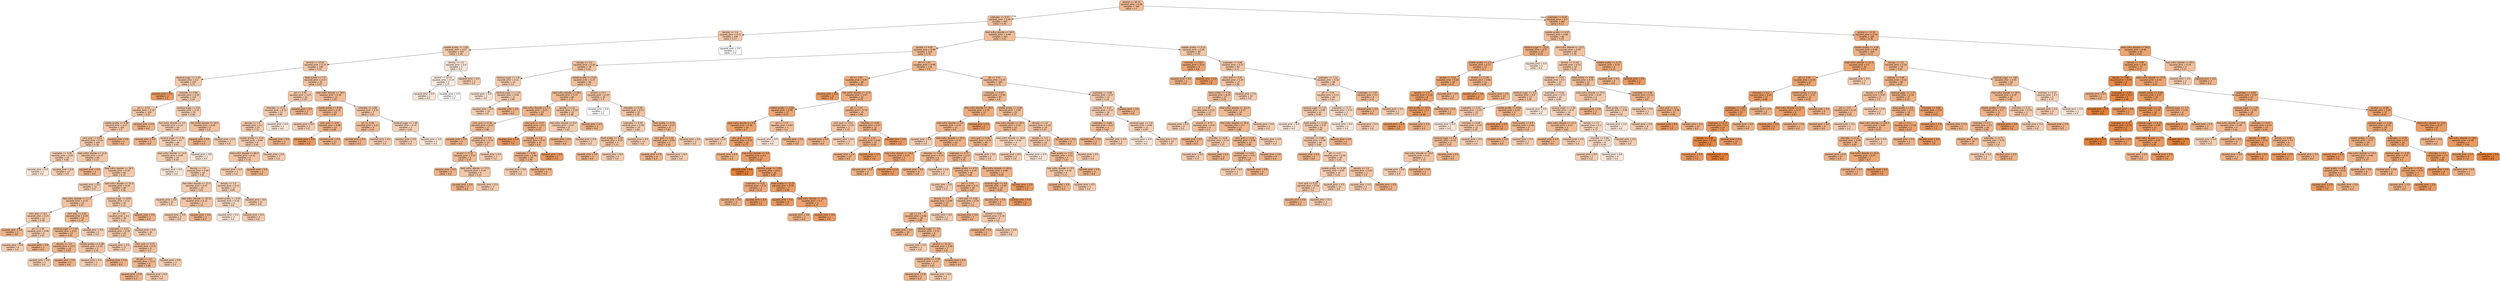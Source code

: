 digraph Tree {
node [shape=box, style="filled, rounded", color="black", fontname="helvetica"] ;
edge [fontname="helvetica"] ;
0 [label="alcohol <= 10.75\nsquared_error = 0.66\nsamples = 764\nvalue = 5.7", fillcolor="#f1bb94"] ;
1 [label="sulphates <= 0.57\nsquared_error = 0.46\nsamples = 497\nvalue = 5.45", fillcolor="#f2c19e"] ;
0 -> 1 [labeldistance=2.5, labelangle=45, headlabel="True"] ;
2 [label="density <= 1.0\nsquared_error = 0.31\nsamples = 194\nvalue = 5.17", fillcolor="#f4c8a9"] ;
1 -> 2 ;
3 [label="volatile acidity <= 1.06\nsquared_error = 0.27\nsamples = 193\nvalue = 5.19", fillcolor="#f4c8a8"] ;
2 -> 3 ;
4 [label="alcohol <= 10.05\nsquared_error = 0.25\nsamples = 190\nvalue = 5.21", fillcolor="#f4c7a8"] ;
3 -> 4 ;
5 [label="residual sugar <= 1.25\nsquared_error = 0.2\nsamples = 155\nvalue = 5.15", fillcolor="#f4c9aa"] ;
4 -> 5 ;
6 [label="squared_error = 0.0\nsamples = 1\nvalue = 7.0", fillcolor="#ea9a61"] ;
5 -> 6 ;
7 [label="chlorides <= 0.08\nsquared_error = 0.18\nsamples = 154\nvalue = 5.14", fillcolor="#f4c9aa"] ;
5 -> 7 ;
8 [label="pH <= 3.54\nsquared_error = 0.18\nsamples = 104\nvalue = 5.21", fillcolor="#f3c7a7"] ;
7 -> 8 ;
9 [label="volatile acidity <= 0.99\nsquared_error = 0.17\nsamples = 103\nvalue = 5.2", fillcolor="#f4c8a8"] ;
8 -> 9 ;
10 [label="citric acid <= 0.03\nsquared_error = 0.16\nsamples = 101\nvalue = 5.18", fillcolor="#f4c8a9"] ;
9 -> 10 ;
11 [label="sulphates <= 0.36\nsquared_error = 0.04\nsamples = 18\nvalue = 4.96", fillcolor="#f5ceb1"] ;
10 -> 11 ;
12 [label="squared_error = 0.0\nsamples = 1\nvalue = 4.0", fillcolor="#fae6d7"] ;
11 -> 12 ;
13 [label="squared_error = 0.0\nsamples = 17\nvalue = 5.0", fillcolor="#f5cdb0"] ;
11 -> 13 ;
14 [label="total sulfur dioxide <= 11.0\nsquared_error = 0.17\nsamples = 83\nvalue = 5.22", fillcolor="#f3c7a7"] ;
10 -> 14 ;
15 [label="squared_error = 0.0\nsamples = 2\nvalue = 6.0", fillcolor="#efb388"] ;
14 -> 15 ;
16 [label="total sulfur dioxide <= 26.5\nsquared_error = 0.16\nsamples = 81\nvalue = 5.21", fillcolor="#f4c7a8"] ;
14 -> 16 ;
17 [label="squared_error = 0.0\nsamples = 15\nvalue = 5.0", fillcolor="#f5cdb0"] ;
16 -> 17 ;
18 [label="total sulfur dioxide <= 52.0\nsquared_error = 0.19\nsamples = 66\nvalue = 5.26", fillcolor="#f3c6a6"] ;
16 -> 18 ;
19 [label="free sulfur dioxide <= 11.5\nsquared_error = 0.25\nsamples = 25\nvalue = 5.47", fillcolor="#f2c19d"] ;
18 -> 19 ;
20 [label="citric acid <= 0.2\nsquared_error = 0.15\nsamples = 11\nvalue = 5.18", fillcolor="#f4c8a9"] ;
19 -> 20 ;
21 [label="squared_error = 0.0\nsamples = 2\nvalue = 6.0", fillcolor="#efb388"] ;
20 -> 21 ;
22 [label="pH <= 3.38\nsquared_error = 0.06\nsamples = 9\nvalue = 5.07", fillcolor="#f4cbad"] ;
20 -> 22 ;
23 [label="squared_error = 0.0\nsamples = 8\nvalue = 5.0", fillcolor="#f5cdb0"] ;
22 -> 23 ;
24 [label="squared_error = 0.0\nsamples = 1\nvalue = 6.0", fillcolor="#efb388"] ;
22 -> 24 ;
25 [label="citric acid <= 0.55\nsquared_error = 0.19\nsamples = 14\nvalue = 5.74", fillcolor="#f1ba93"] ;
19 -> 25 ;
26 [label="residual sugar <= 2.55\nsquared_error = 0.15\nsamples = 13\nvalue = 5.82", fillcolor="#f0b88f"] ;
25 -> 26 ;
27 [label="density <= 1.0\nsquared_error = 0.07\nsamples = 10\nvalue = 5.93", fillcolor="#f0b58b"] ;
26 -> 27 ;
28 [label="squared_error = 0.0\nsamples = 1\nvalue = 5.0", fillcolor="#f5cdb0"] ;
27 -> 28 ;
29 [label="squared_error = 0.0\nsamples = 9\nvalue = 6.0", fillcolor="#efb388"] ;
27 -> 29 ;
30 [label="volatile acidity <= 0.48\nsquared_error = 0.22\nsamples = 3\nvalue = 5.33", fillcolor="#f3c4a3"] ;
26 -> 30 ;
31 [label="squared_error = 0.0\nsamples = 2\nvalue = 5.0", fillcolor="#f5cdb0"] ;
30 -> 31 ;
32 [label="squared_error = 0.0\nsamples = 1\nvalue = 6.0", fillcolor="#efb388"] ;
30 -> 32 ;
33 [label="squared_error = 0.0\nsamples = 1\nvalue = 5.0", fillcolor="#f5cdb0"] ;
25 -> 33 ;
34 [label="residual sugar <= 8.95\nsquared_error = 0.11\nsamples = 41\nvalue = 5.12", fillcolor="#f4caab"] ;
18 -> 34 ;
35 [label="pH <= 3.29\nsquared_error = 0.1\nsamples = 40\nvalue = 5.11", fillcolor="#f4caac"] ;
34 -> 35 ;
36 [label="sulphates <= 0.53\nsquared_error = 0.18\nsamples = 20\nvalue = 5.23", fillcolor="#f3c7a7"] ;
35 -> 36 ;
37 [label="squared_error = 0.0\nsamples = 11\nvalue = 5.0", fillcolor="#f5cdb0"] ;
36 -> 37 ;
38 [label="citric acid <= 0.31\nsquared_error = 0.25\nsamples = 9\nvalue = 5.5", fillcolor="#f2c09c"] ;
36 -> 38 ;
39 [label="density <= 1.0\nsquared_error = 0.12\nsamples = 6\nvalue = 5.86", fillcolor="#f0b78e"] ;
38 -> 39 ;
40 [label="squared_error = 0.0\nsamples = 5\nvalue = 6.0", fillcolor="#efb388"] ;
39 -> 40 ;
41 [label="squared_error = 0.0\nsamples = 1\nvalue = 5.0", fillcolor="#f5cdb0"] ;
39 -> 41 ;
42 [label="squared_error = 0.0\nsamples = 3\nvalue = 5.0", fillcolor="#f5cdb0"] ;
38 -> 42 ;
43 [label="squared_error = 0.0\nsamples = 20\nvalue = 5.0", fillcolor="#f5cdb0"] ;
35 -> 43 ;
44 [label="squared_error = 0.0\nsamples = 1\nvalue = 6.0", fillcolor="#efb388"] ;
34 -> 44 ;
45 [label="squared_error = 0.0\nsamples = 2\nvalue = 6.0", fillcolor="#efb388"] ;
9 -> 45 ;
46 [label="squared_error = 0.0\nsamples = 1\nvalue = 6.0", fillcolor="#efb388"] ;
8 -> 46 ;
47 [label="residual sugar <= 4.8\nsquared_error = 0.15\nsamples = 50\nvalue = 4.99", fillcolor="#f5cdb0"] ;
7 -> 47 ;
48 [label="free sulfur dioxide <= 4.5\nsquared_error = 0.12\nsamples = 45\nvalue = 4.94", fillcolor="#f5ceb2"] ;
47 -> 48 ;
49 [label="squared_error = 0.0\nsamples = 1\nvalue = 6.0", fillcolor="#efb388"] ;
48 -> 49 ;
50 [label="residual sugar <= 4.35\nsquared_error = 0.1\nsamples = 44\nvalue = 4.92", fillcolor="#f5cfb3"] ;
48 -> 50 ;
51 [label="total sulfur dioxide <= 13.0\nsquared_error = 0.09\nsamples = 43\nvalue = 4.94", fillcolor="#f5ceb2"] ;
50 -> 51 ;
52 [label="squared_error = 0.0\nsamples = 1\nvalue = 4.0", fillcolor="#fae6d7"] ;
51 -> 52 ;
53 [label="density <= 1.0\nsquared_error = 0.08\nsamples = 42\nvalue = 4.95", fillcolor="#f5ceb2"] ;
51 -> 53 ;
54 [label="free sulfur dioxide <= 27.0\nsquared_error = 0.03\nsamples = 25\nvalue = 5.03", fillcolor="#f4ccaf"] ;
53 -> 54 ;
55 [label="squared_error = 0.0\nsamples = 22\nvalue = 5.0", fillcolor="#f5cdb0"] ;
54 -> 55 ;
56 [label="total sulfur dioxide <= 93.25\nsquared_error = 0.22\nsamples = 3\nvalue = 5.33", fillcolor="#f3c4a3"] ;
54 -> 56 ;
57 [label="squared_error = 0.0\nsamples = 2\nvalue = 5.0", fillcolor="#f5cdb0"] ;
56 -> 57 ;
58 [label="squared_error = 0.0\nsamples = 1\nvalue = 6.0", fillcolor="#efb388"] ;
56 -> 58 ;
59 [label="density <= 1.0\nsquared_error = 0.13\nsamples = 17\nvalue = 4.84", fillcolor="#f5d1b6"] ;
53 -> 59 ;
60 [label="volatile acidity <= 0.69\nsquared_error = 0.24\nsamples = 6\nvalue = 4.6", fillcolor="#f7d7c0"] ;
59 -> 60 ;
61 [label="squared_error = 0.0\nsamples = 3\nvalue = 4.0", fillcolor="#fae6d7"] ;
60 -> 61 ;
62 [label="squared_error = 0.0\nsamples = 3\nvalue = 5.0", fillcolor="#f5cdb0"] ;
60 -> 62 ;
63 [label="squared_error = 0.0\nsamples = 11\nvalue = 5.0", fillcolor="#f5cdb0"] ;
59 -> 63 ;
64 [label="squared_error = 0.0\nsamples = 1\nvalue = 4.0", fillcolor="#fae6d7"] ;
50 -> 64 ;
65 [label="free sulfur dioxide <= 24.5\nsquared_error = 0.25\nsamples = 5\nvalue = 5.5", fillcolor="#f2c09c"] ;
47 -> 65 ;
66 [label="squared_error = 0.0\nsamples = 2\nvalue = 6.0", fillcolor="#efb388"] ;
65 -> 66 ;
67 [label="squared_error = 0.0\nsamples = 3\nvalue = 5.0", fillcolor="#f5cdb0"] ;
65 -> 67 ;
68 [label="fixed acidity <= 7.4\nsquared_error = 0.37\nsamples = 35\nvalue = 5.47", fillcolor="#f2c19d"] ;
4 -> 68 ;
69 [label="pH <= 3.46\nsquared_error = 0.25\nsamples = 14\nvalue = 5.19", fillcolor="#f4c8a8"] ;
68 -> 69 ;
70 [label="chlorides <= 0.11\nsquared_error = 0.16\nsamples = 11\nvalue = 5.06", fillcolor="#f4cbae"] ;
69 -> 70 ;
71 [label="density <= 1.0\nsquared_error = 0.1\nsamples = 10\nvalue = 5.12", fillcolor="#f4caab"] ;
70 -> 71 ;
72 [label="volatile acidity <= 0.41\nsquared_error = 0.06\nsamples = 9\nvalue = 5.06", fillcolor="#f4cbad"] ;
71 -> 72 ;
73 [label="total sulfur dioxide <= 46.5\nsquared_error = 0.22\nsamples = 2\nvalue = 5.33", fillcolor="#f3c4a3"] ;
72 -> 73 ;
74 [label="squared_error = 0.0\nsamples = 1\nvalue = 5.0", fillcolor="#f5cdb0"] ;
73 -> 74 ;
75 [label="squared_error = 0.0\nsamples = 1\nvalue = 6.0", fillcolor="#efb388"] ;
73 -> 75 ;
76 [label="squared_error = 0.0\nsamples = 7\nvalue = 5.0", fillcolor="#f5cdb0"] ;
72 -> 76 ;
77 [label="squared_error = 0.0\nsamples = 1\nvalue = 6.0", fillcolor="#efb388"] ;
71 -> 77 ;
78 [label="squared_error = 0.0\nsamples = 1\nvalue = 4.0", fillcolor="#fae6d7"] ;
70 -> 78 ;
79 [label="squared_error = 0.0\nsamples = 3\nvalue = 6.0", fillcolor="#efb388"] ;
69 -> 79 ;
80 [label="total sulfur dioxide <= 39.5\nsquared_error = 0.36\nsamples = 21\nvalue = 5.67", fillcolor="#f1bc95"] ;
68 -> 80 ;
81 [label="volatile acidity <= 0.43\nsquared_error = 0.16\nsamples = 14\nvalue = 5.94", fillcolor="#f0b58a"] ;
80 -> 81 ;
82 [label="squared_error = 0.0\nsamples = 2\nvalue = 5.0", fillcolor="#f5cdb0"] ;
81 -> 82 ;
83 [label="citric acid <= 0.01\nsquared_error = 0.06\nsamples = 12\nvalue = 6.06", fillcolor="#efb286"] ;
81 -> 83 ;
84 [label="squared_error = 0.0\nsamples = 1\nvalue = 7.0", fillcolor="#ea9a61"] ;
83 -> 84 ;
85 [label="squared_error = 0.0\nsamples = 11\nvalue = 6.0", fillcolor="#efb388"] ;
83 -> 85 ;
86 [label="chlorides <= 0.08\nsquared_error = 0.35\nsamples = 7\nvalue = 5.25", fillcolor="#f3c6a6"] ;
80 -> 86 ;
87 [label="pH <= 3.28\nsquared_error = 0.22\nsamples = 4\nvalue = 5.67", fillcolor="#f1bc95"] ;
86 -> 87 ;
88 [label="squared_error = 0.0\nsamples = 2\nvalue = 6.0", fillcolor="#efb388"] ;
87 -> 88 ;
89 [label="squared_error = 0.0\nsamples = 2\nvalue = 5.0", fillcolor="#f5cdb0"] ;
87 -> 89 ;
90 [label="residual sugar <= 1.95\nsquared_error = 0.14\nsamples = 3\nvalue = 4.83", fillcolor="#f5d1b6"] ;
86 -> 90 ;
91 [label="squared_error = 0.0\nsamples = 2\nvalue = 5.0", fillcolor="#f5cdb0"] ;
90 -> 91 ;
92 [label="squared_error = 0.0\nsamples = 1\nvalue = 4.0", fillcolor="#fae6d7"] ;
90 -> 92 ;
93 [label="density <= 1.0\nsquared_error = 0.4\nsamples = 3\nvalue = 4.0", fillcolor="#fae6d7"] ;
3 -> 93 ;
94 [label="alcohol <= 10.25\nsquared_error = 0.19\nsamples = 2\nvalue = 3.75", fillcolor="#fbece1"] ;
93 -> 94 ;
95 [label="squared_error = 0.0\nsamples = 1\nvalue = 4.0", fillcolor="#fae6d7"] ;
94 -> 95 ;
96 [label="squared_error = 0.0\nsamples = 1\nvalue = 3.0", fillcolor="#ffffff"] ;
94 -> 96 ;
97 [label="squared_error = 0.0\nsamples = 1\nvalue = 5.0", fillcolor="#f5cdb0"] ;
93 -> 97 ;
98 [label="squared_error = 0.0\nsamples = 1\nvalue = 3.0", fillcolor="#ffffff"] ;
2 -> 98 ;
99 [label="total sulfur dioxide <= 54.5\nsquared_error = 0.48\nsamples = 303\nvalue = 5.61", fillcolor="#f1bd98"] ;
1 -> 99 ;
100 [label="alcohol <= 9.65\nsquared_error = 0.49\nsamples = 214\nvalue = 5.75", fillcolor="#f1ba92"] ;
99 -> 100 ;
101 [label="density <= 1.0\nsquared_error = 0.36\nsamples = 78\nvalue = 5.45", fillcolor="#f2c19e"] ;
100 -> 101 ;
102 [label="residual sugar <= 1.4\nsquared_error = 0.11\nsamples = 12\nvalue = 5.0", fillcolor="#f5cdb0"] ;
101 -> 102 ;
103 [label="squared_error = 0.0\nsamples = 1\nvalue = 4.0", fillcolor="#fae6d7"] ;
102 -> 103 ;
104 [label="residual sugar <= 2.15\nsquared_error = 0.06\nsamples = 11\nvalue = 5.06", fillcolor="#f4cbad"] ;
102 -> 104 ;
105 [label="squared_error = 0.0\nsamples = 10\nvalue = 5.0", fillcolor="#f5cdb0"] ;
104 -> 105 ;
106 [label="squared_error = 0.0\nsamples = 1\nvalue = 6.0", fillcolor="#efb388"] ;
104 -> 106 ;
107 [label="volatile acidity <= 0.55\nsquared_error = 0.37\nsamples = 66\nvalue = 5.53", fillcolor="#f2bf9b"] ;
101 -> 107 ;
108 [label="total sulfur dioxide <= 38.5\nsquared_error = 0.31\nsamples = 40\nvalue = 5.71", fillcolor="#f1bb94"] ;
107 -> 108 ;
109 [label="free sulfur dioxide <= 7.5\nsquared_error = 0.25\nsamples = 29\nvalue = 5.89", fillcolor="#f0b68c"] ;
108 -> 109 ;
110 [label="citric acid <= 0.38\nsquared_error = 0.22\nsamples = 17\nvalue = 5.68", fillcolor="#f1bb95"] ;
109 -> 110 ;
111 [label="squared_error = 0.0\nsamples = 5\nvalue = 6.0", fillcolor="#efb388"] ;
110 -> 111 ;
112 [label="sulphates <= 0.8\nsquared_error = 0.25\nsamples = 12\nvalue = 5.5", fillcolor="#f2c09c"] ;
110 -> 112 ;
113 [label="alcohol <= 9.45\nsquared_error = 0.22\nsamples = 9\nvalue = 5.67", fillcolor="#f1bc95"] ;
112 -> 113 ;
114 [label="squared_error = 0.0\nsamples = 5\nvalue = 6.0", fillcolor="#efb388"] ;
113 -> 114 ;
115 [label="total sulfur dioxide <= 13.5\nsquared_error = 0.19\nsamples = 4\nvalue = 5.25", fillcolor="#f3c6a6"] ;
113 -> 115 ;
116 [label="squared_error = 0.0\nsamples = 1\nvalue = 6.0", fillcolor="#efb388"] ;
115 -> 116 ;
117 [label="squared_error = 0.0\nsamples = 3\nvalue = 5.0", fillcolor="#f5cdb0"] ;
115 -> 117 ;
118 [label="squared_error = 0.0\nsamples = 3\nvalue = 5.0", fillcolor="#f5cdb0"] ;
112 -> 118 ;
119 [label="citric acid <= 0.17\nsquared_error = 0.2\nsamples = 12\nvalue = 6.11", fillcolor="#efb184"] ;
109 -> 119 ;
120 [label="squared_error = 0.0\nsamples = 1\nvalue = 7.0", fillcolor="#ea9a61"] ;
119 -> 120 ;
121 [label="density <= 1.0\nsquared_error = 0.12\nsamples = 11\nvalue = 6.0", fillcolor="#efb388"] ;
119 -> 121 ;
122 [label="sulphates <= 0.58\nsquared_error = 0.06\nsamples = 10\nvalue = 5.94", fillcolor="#f0b58b"] ;
121 -> 122 ;
123 [label="squared_error = 0.0\nsamples = 1\nvalue = 5.0", fillcolor="#f5cdb0"] ;
122 -> 123 ;
124 [label="squared_error = 0.0\nsamples = 9\nvalue = 6.0", fillcolor="#efb388"] ;
122 -> 124 ;
125 [label="squared_error = 0.0\nsamples = 1\nvalue = 7.0", fillcolor="#ea9a61"] ;
121 -> 125 ;
126 [label="density <= 1.0\nsquared_error = 0.24\nsamples = 11\nvalue = 5.38", fillcolor="#f3c3a1"] ;
108 -> 126 ;
127 [label="free sulfur dioxide <= 6.0\nsquared_error = 0.07\nsamples = 8\nvalue = 5.07", fillcolor="#f4cbad"] ;
126 -> 127 ;
128 [label="squared_error = 0.0\nsamples = 1\nvalue = 6.0", fillcolor="#efb388"] ;
127 -> 128 ;
129 [label="squared_error = 0.0\nsamples = 7\nvalue = 5.0", fillcolor="#f5cdb0"] ;
127 -> 129 ;
130 [label="squared_error = 0.0\nsamples = 3\nvalue = 6.0", fillcolor="#efb388"] ;
126 -> 130 ;
131 [label="alcohol <= 8.7\nsquared_error = 0.34\nsamples = 26\nvalue = 5.3", fillcolor="#f3c5a4"] ;
107 -> 131 ;
132 [label="squared_error = 0.0\nsamples = 1\nvalue = 3.0", fillcolor="#ffffff"] ;
131 -> 132 ;
133 [label="chlorides <= 0.09\nsquared_error = 0.23\nsamples = 25\nvalue = 5.35", fillcolor="#f3c4a2"] ;
131 -> 133 ;
134 [label="sulphates <= 0.59\nsquared_error = 0.04\nsamples = 16\nvalue = 5.04", fillcolor="#f4ccae"] ;
133 -> 134 ;
135 [label="fixed acidity <= 8.55\nsquared_error = 0.22\nsamples = 3\nvalue = 5.33", fillcolor="#f3c4a3"] ;
134 -> 135 ;
136 [label="squared_error = 0.0\nsamples = 1\nvalue = 6.0", fillcolor="#efb388"] ;
135 -> 136 ;
137 [label="squared_error = 0.0\nsamples = 2\nvalue = 5.0", fillcolor="#f5cdb0"] ;
135 -> 137 ;
138 [label="squared_error = 0.0\nsamples = 13\nvalue = 5.0", fillcolor="#f5cdb0"] ;
134 -> 138 ;
139 [label="fixed acidity <= 9.15\nsquared_error = 0.15\nsamples = 9\nvalue = 5.82", fillcolor="#f0b88f"] ;
133 -> 139 ;
140 [label="citric acid <= 0.26\nsquared_error = 0.06\nsamples = 7\nvalue = 5.93", fillcolor="#f0b58b"] ;
139 -> 140 ;
141 [label="squared_error = 0.0\nsamples = 6\nvalue = 6.0", fillcolor="#efb388"] ;
140 -> 141 ;
142 [label="squared_error = 0.0\nsamples = 1\nvalue = 5.0", fillcolor="#f5cdb0"] ;
140 -> 142 ;
143 [label="squared_error = 0.0\nsamples = 2\nvalue = 5.0", fillcolor="#f5cdb0"] ;
139 -> 143 ;
144 [label="pH <= 3.25\nsquared_error = 0.49\nsamples = 136\nvalue = 5.9", fillcolor="#f0b68c"] ;
100 -> 144 ;
145 [label="pH <= 3.02\nsquared_error = 0.47\nsamples = 36\nvalue = 6.32", fillcolor="#eeab7b"] ;
144 -> 145 ;
146 [label="squared_error = 0.0\nsamples = 4\nvalue = 7.0", fillcolor="#ea9a61"] ;
145 -> 146 ;
147 [label="free sulfur dioxide <= 11.0\nsquared_error = 0.47\nsamples = 32\nvalue = 6.24", fillcolor="#eead7f"] ;
145 -> 147 ;
148 [label="volatile acidity <= 0.62\nsquared_error = 0.56\nsamples = 17\nvalue = 6.53", fillcolor="#eda673"] ;
147 -> 148 ;
149 [label="total sulfur dioxide <= 9.5\nsquared_error = 0.36\nsamples = 14\nvalue = 6.7", fillcolor="#eca26c"] ;
148 -> 149 ;
150 [label="squared_error = 0.0\nsamples = 1\nvalue = 5.0", fillcolor="#f5cdb0"] ;
149 -> 150 ;
151 [label="citric acid <= 0.27\nsquared_error = 0.25\nsamples = 13\nvalue = 6.77", fillcolor="#eba06a"] ;
149 -> 151 ;
152 [label="squared_error = 0.0\nsamples = 2\nvalue = 6.0", fillcolor="#efb388"] ;
151 -> 152 ;
153 [label="free sulfur dioxide <= 4.0\nsquared_error = 0.2\nsamples = 11\nvalue = 6.87", fillcolor="#eb9d66"] ;
151 -> 153 ;
154 [label="squared_error = 0.0\nsamples = 1\nvalue = 8.0", fillcolor="#e58139"] ;
153 -> 154 ;
155 [label="residual sugar <= 2.05\nsquared_error = 0.15\nsamples = 10\nvalue = 6.82", fillcolor="#eb9f68"] ;
153 -> 155 ;
156 [label="sulphates <= 0.81\nsquared_error = 0.22\nsamples = 3\nvalue = 6.33", fillcolor="#eeab7b"] ;
155 -> 156 ;
157 [label="squared_error = 0.0\nsamples = 2\nvalue = 6.0", fillcolor="#efb388"] ;
156 -> 157 ;
158 [label="squared_error = 0.0\nsamples = 1\nvalue = 7.0", fillcolor="#ea9a61"] ;
156 -> 158 ;
159 [label="fixed acidity <= 12.25\nsquared_error = 0.09\nsamples = 7\nvalue = 6.89", fillcolor="#eb9d65"] ;
155 -> 159 ;
160 [label="squared_error = 0.0\nsamples = 4\nvalue = 7.0", fillcolor="#ea9a61"] ;
159 -> 160 ;
161 [label="total sulfur dioxide <= 41.5\nsquared_error = 0.2\nsamples = 3\nvalue = 6.71", fillcolor="#eca16c"] ;
159 -> 161 ;
162 [label="squared_error = 0.0\nsamples = 2\nvalue = 6.0", fillcolor="#efb388"] ;
161 -> 162 ;
163 [label="squared_error = 0.0\nsamples = 1\nvalue = 7.0", fillcolor="#ea9a61"] ;
161 -> 163 ;
164 [label="pH <= 3.13\nsquared_error = 0.64\nsamples = 3\nvalue = 5.6", fillcolor="#f1bd98"] ;
148 -> 164 ;
165 [label="squared_error = 0.0\nsamples = 1\nvalue = 4.0", fillcolor="#fae6d7"] ;
164 -> 165 ;
166 [label="squared_error = 0.0\nsamples = 2\nvalue = 6.0", fillcolor="#efb388"] ;
164 -> 166 ;
167 [label="pH <= 3.05\nsquared_error = 0.19\nsamples = 15\nvalue = 5.94", fillcolor="#f0b58b"] ;
147 -> 167 ;
168 [label="citric acid <= 0.51\nsquared_error = 0.22\nsamples = 3\nvalue = 5.33", fillcolor="#f3c4a3"] ;
167 -> 168 ;
169 [label="squared_error = 0.0\nsamples = 1\nvalue = 6.0", fillcolor="#efb388"] ;
168 -> 169 ;
170 [label="squared_error = 0.0\nsamples = 2\nvalue = 5.0", fillcolor="#f5cdb0"] ;
168 -> 170 ;
171 [label="chlorides <= 0.09\nsquared_error = 0.07\nsamples = 12\nvalue = 6.08", fillcolor="#efb185"] ;
167 -> 171 ;
172 [label="pH <= 3.22\nsquared_error = 0.04\nsamples = 11\nvalue = 6.04", fillcolor="#efb287"] ;
171 -> 172 ;
173 [label="squared_error = 0.0\nsamples = 10\nvalue = 6.0", fillcolor="#efb388"] ;
172 -> 173 ;
174 [label="squared_error = 0.0\nsamples = 1\nvalue = 7.0", fillcolor="#ea9a61"] ;
172 -> 174 ;
175 [label="squared_error = 0.0\nsamples = 1\nvalue = 7.0", fillcolor="#ea9a61"] ;
171 -> 175 ;
176 [label="pH <= 3.51\nsquared_error = 0.37\nsamples = 100\nvalue = 5.71", fillcolor="#f1bb94"] ;
144 -> 176 ;
177 [label="chlorides <= 0.07\nsquared_error = 0.34\nsamples = 85\nvalue = 5.8", fillcolor="#f0b890"] ;
176 -> 177 ;
178 [label="free sulfur dioxide <= 30.0\nsquared_error = 0.51\nsamples = 15\nvalue = 6.3", fillcolor="#eeac7c"] ;
177 -> 178 ;
179 [label="free sulfur dioxide <= 6.5\nsquared_error = 0.43\nsamples = 12\nvalue = 6.0", fillcolor="#efb388"] ;
178 -> 179 ;
180 [label="squared_error = 0.0\nsamples = 2\nvalue = 5.0", fillcolor="#f5cdb0"] ;
179 -> 180 ;
181 [label="total sulfur dioxide <= 29.5\nsquared_error = 0.31\nsamples = 10\nvalue = 6.17", fillcolor="#efaf82"] ;
179 -> 181 ;
182 [label="total sulfur dioxide <= 18.0\nsquared_error = 0.25\nsamples = 5\nvalue = 6.5", fillcolor="#eda774"] ;
181 -> 182 ;
183 [label="squared_error = 0.0\nsamples = 2\nvalue = 6.0", fillcolor="#efb388"] ;
182 -> 183 ;
184 [label="squared_error = 0.0\nsamples = 3\nvalue = 7.0", fillcolor="#ea9a61"] ;
182 -> 184 ;
185 [label="chlorides <= 0.06\nsquared_error = 0.14\nsamples = 5\nvalue = 5.83", fillcolor="#f0b88f"] ;
181 -> 185 ;
186 [label="squared_error = 0.0\nsamples = 4\nvalue = 6.0", fillcolor="#efb388"] ;
185 -> 186 ;
187 [label="squared_error = 0.0\nsamples = 1\nvalue = 5.0", fillcolor="#f5cdb0"] ;
185 -> 187 ;
188 [label="squared_error = 0.0\nsamples = 3\nvalue = 7.0", fillcolor="#ea9a61"] ;
178 -> 188 ;
189 [label="volatile acidity <= 0.66\nsquared_error = 0.26\nsamples = 70\nvalue = 5.72", fillcolor="#f1bb93"] ;
177 -> 189 ;
190 [label="free sulfur dioxide <= 29.5\nsquared_error = 0.22\nsamples = 52\nvalue = 5.81", fillcolor="#f0b890"] ;
189 -> 190 ;
191 [label="citric acid <= 0.56\nsquared_error = 0.16\nsamples = 49\nvalue = 5.88", fillcolor="#f0b78d"] ;
190 -> 191 ;
192 [label="sulphates <= 0.75\nsquared_error = 0.13\nsamples = 47\nvalue = 5.91", fillcolor="#f0b68c"] ;
191 -> 192 ;
193 [label="volatile acidity <= 0.32\nsquared_error = 0.14\nsamples = 36\nvalue = 5.84", fillcolor="#f0b88f"] ;
192 -> 193 ;
194 [label="squared_error = 0.0\nsamples = 2\nvalue = 5.0", fillcolor="#f5cdb0"] ;
193 -> 194 ;
195 [label="pH <= 3.43\nsquared_error = 0.11\nsamples = 34\nvalue = 5.87", fillcolor="#f0b78d"] ;
193 -> 195 ;
196 [label="density <= 1.0\nsquared_error = 0.06\nsamples = 27\nvalue = 5.93", fillcolor="#f0b58b"] ;
195 -> 196 ;
197 [label="pH <= 3.4\nsquared_error = 0.05\nsamples = 26\nvalue = 5.95", fillcolor="#f0b58a"] ;
196 -> 197 ;
198 [label="squared_error = 0.0\nsamples = 18\nvalue = 6.0", fillcolor="#efb388"] ;
197 -> 198 ;
199 [label="residual sugar <= 2.0\nsquared_error = 0.15\nsamples = 8\nvalue = 5.82", fillcolor="#f0b88f"] ;
197 -> 199 ;
200 [label="squared_error = 0.0\nsamples = 1\nvalue = 5.0", fillcolor="#f5cdb0"] ;
199 -> 200 ;
201 [label="alcohol <= 10.15\nsquared_error = 0.09\nsamples = 7\nvalue = 5.9", fillcolor="#f0b68c"] ;
199 -> 201 ;
202 [label="volatile acidity <= 0.46\nsquared_error = 0.22\nsamples = 2\nvalue = 5.67", fillcolor="#f1bc95"] ;
201 -> 202 ;
203 [label="squared_error = 0.0\nsamples = 1\nvalue = 6.0", fillcolor="#efb388"] ;
202 -> 203 ;
204 [label="squared_error = 0.0\nsamples = 1\nvalue = 5.0", fillcolor="#f5cdb0"] ;
202 -> 204 ;
205 [label="squared_error = 0.0\nsamples = 5\nvalue = 6.0", fillcolor="#efb388"] ;
201 -> 205 ;
206 [label="squared_error = 0.0\nsamples = 1\nvalue = 5.0", fillcolor="#f5cdb0"] ;
196 -> 206 ;
207 [label="citric acid <= 0.06\nsquared_error = 0.24\nsamples = 7\nvalue = 5.6", fillcolor="#f1bd98"] ;
195 -> 207 ;
208 [label="squared_error = 0.0\nsamples = 3\nvalue = 6.0", fillcolor="#efb388"] ;
207 -> 208 ;
209 [label="alcohol <= 9.85\nsquared_error = 0.16\nsamples = 4\nvalue = 5.2", fillcolor="#f4c8a8"] ;
207 -> 209 ;
210 [label="squared_error = 0.0\nsamples = 1\nvalue = 6.0", fillcolor="#efb388"] ;
209 -> 210 ;
211 [label="squared_error = 0.0\nsamples = 3\nvalue = 5.0", fillcolor="#f5cdb0"] ;
209 -> 211 ;
212 [label="total sulfur dioxide <= 48.0\nsquared_error = 0.08\nsamples = 11\nvalue = 6.09", fillcolor="#efb185"] ;
192 -> 212 ;
213 [label="residual sugar <= 4.8\nsquared_error = 0.04\nsamples = 10\nvalue = 6.05", fillcolor="#efb286"] ;
212 -> 213 ;
214 [label="squared_error = 0.0\nsamples = 9\nvalue = 6.0", fillcolor="#efb388"] ;
213 -> 214 ;
215 [label="squared_error = 0.0\nsamples = 1\nvalue = 7.0", fillcolor="#ea9a61"] ;
213 -> 215 ;
216 [label="squared_error = 0.0\nsamples = 1\nvalue = 7.0", fillcolor="#ea9a61"] ;
212 -> 216 ;
217 [label="squared_error = 0.0\nsamples = 2\nvalue = 5.0", fillcolor="#f5cdb0"] ;
191 -> 217 ;
218 [label="total sulfur dioxide <= 48.0\nsquared_error = 0.16\nsamples = 3\nvalue = 4.8", fillcolor="#f6d2b8"] ;
190 -> 218 ;
219 [label="squared_error = 0.0\nsamples = 2\nvalue = 5.0", fillcolor="#f5cdb0"] ;
218 -> 219 ;
220 [label="squared_error = 0.0\nsamples = 1\nvalue = 4.0", fillcolor="#fae6d7"] ;
218 -> 220 ;
221 [label="density <= 1.0\nsquared_error = 0.24\nsamples = 18\nvalue = 5.41", fillcolor="#f2c2a0"] ;
189 -> 221 ;
222 [label="density <= 1.0\nsquared_error = 0.2\nsamples = 14\nvalue = 5.27", fillcolor="#f3c6a5"] ;
221 -> 222 ;
223 [label="fixed acidity <= 7.25\nsquared_error = 0.22\nsamples = 7\nvalue = 5.67", fillcolor="#f1bc95"] ;
222 -> 223 ;
224 [label="free sulfur dioxide <= 4.5\nsquared_error = 0.19\nsamples = 4\nvalue = 5.25", fillcolor="#f3c6a6"] ;
223 -> 224 ;
225 [label="squared_error = 0.0\nsamples = 1\nvalue = 6.0", fillcolor="#efb388"] ;
224 -> 225 ;
226 [label="squared_error = 0.0\nsamples = 3\nvalue = 5.0", fillcolor="#f5cdb0"] ;
224 -> 226 ;
227 [label="squared_error = 0.0\nsamples = 3\nvalue = 6.0", fillcolor="#efb388"] ;
223 -> 227 ;
228 [label="squared_error = 0.0\nsamples = 7\nvalue = 5.0", fillcolor="#f5cdb0"] ;
222 -> 228 ;
229 [label="squared_error = 0.0\nsamples = 4\nvalue = 6.0", fillcolor="#efb388"] ;
221 -> 229 ;
230 [label="sulphates <= 0.88\nsquared_error = 0.21\nsamples = 15\nvalue = 5.14", fillcolor="#f4c9aa"] ;
176 -> 230 ;
231 [label="chlorides <= 0.07\nsquared_error = 0.15\nsamples = 14\nvalue = 5.05", fillcolor="#f4cbae"] ;
230 -> 231 ;
232 [label="sulphates <= 0.66\nsquared_error = 0.22\nsamples = 3\nvalue = 5.67", fillcolor="#f1bc95"] ;
231 -> 232 ;
233 [label="squared_error = 0.0\nsamples = 2\nvalue = 6.0", fillcolor="#efb388"] ;
232 -> 233 ;
234 [label="squared_error = 0.0\nsamples = 1\nvalue = 5.0", fillcolor="#f5cdb0"] ;
232 -> 234 ;
235 [label="residual sugar <= 1.6\nsquared_error = 0.06\nsamples = 11\nvalue = 4.94", fillcolor="#f5ceb2"] ;
231 -> 235 ;
236 [label="squared_error = 0.0\nsamples = 1\nvalue = 4.0", fillcolor="#fae6d7"] ;
235 -> 236 ;
237 [label="squared_error = 0.0\nsamples = 10\nvalue = 5.0", fillcolor="#f5cdb0"] ;
235 -> 237 ;
238 [label="squared_error = 0.0\nsamples = 1\nvalue = 6.0", fillcolor="#efb388"] ;
230 -> 238 ;
239 [label="volatile acidity <= 0.31\nsquared_error = 0.28\nsamples = 89\nvalue = 5.26", fillcolor="#f3c6a5"] ;
99 -> 239 ;
240 [label="chlorides <= 0.07\nsquared_error = 0.24\nsamples = 4\nvalue = 6.6", fillcolor="#eca470"] ;
239 -> 240 ;
241 [label="squared_error = 0.0\nsamples = 2\nvalue = 6.0", fillcolor="#efb388"] ;
240 -> 241 ;
242 [label="squared_error = 0.0\nsamples = 2\nvalue = 7.0", fillcolor="#ea9a61"] ;
240 -> 242 ;
243 [label="sulphates <= 0.66\nsquared_error = 0.21\nsamples = 85\nvalue = 5.21", fillcolor="#f4c7a7"] ;
239 -> 243 ;
244 [label="citric acid <= 0.31\nsquared_error = 0.24\nsamples = 37\nvalue = 5.38", fillcolor="#f3c3a1"] ;
243 -> 244 ;
245 [label="fixed acidity <= 7.55\nsquared_error = 0.24\nsamples = 27\nvalue = 5.59", fillcolor="#f2be99"] ;
244 -> 245 ;
246 [label="pH <= 3.38\nsquared_error = 0.22\nsamples = 13\nvalue = 5.33", fillcolor="#f3c4a3"] ;
245 -> 246 ;
247 [label="squared_error = 0.0\nsamples = 4\nvalue = 5.0", fillcolor="#f5cdb0"] ;
246 -> 247 ;
248 [label="alcohol <= 9.75\nsquared_error = 0.25\nsamples = 9\nvalue = 5.5", fillcolor="#f2c09c"] ;
246 -> 248 ;
249 [label="squared_error = 0.0\nsamples = 4\nvalue = 6.0", fillcolor="#efb388"] ;
248 -> 249 ;
250 [label="chlorides <= 0.08\nsquared_error = 0.14\nsamples = 5\nvalue = 5.17", fillcolor="#f4c8a9"] ;
248 -> 250 ;
251 [label="squared_error = 0.0\nsamples = 4\nvalue = 5.0", fillcolor="#f5cdb0"] ;
250 -> 251 ;
252 [label="squared_error = 0.0\nsamples = 1\nvalue = 6.0", fillcolor="#efb388"] ;
250 -> 252 ;
253 [label="total sulfur dioxide <= 111.5\nsquared_error = 0.17\nsamples = 14\nvalue = 5.79", fillcolor="#f0b991"] ;
245 -> 253 ;
254 [label="free sulfur dioxide <= 35.0\nsquared_error = 0.1\nsamples = 13\nvalue = 5.88", fillcolor="#f0b68d"] ;
253 -> 254 ;
255 [label="citric acid <= 0.14\nsquared_error = 0.06\nsamples = 12\nvalue = 5.94", fillcolor="#f0b58b"] ;
254 -> 255 ;
256 [label="sulphates <= 0.62\nsquared_error = 0.22\nsamples = 3\nvalue = 5.67", fillcolor="#f1bc95"] ;
255 -> 256 ;
257 [label="squared_error = 0.0\nsamples = 1\nvalue = 5.0", fillcolor="#f5cdb0"] ;
256 -> 257 ;
258 [label="squared_error = 0.0\nsamples = 2\nvalue = 6.0", fillcolor="#efb388"] ;
256 -> 258 ;
259 [label="squared_error = 0.0\nsamples = 9\nvalue = 6.0", fillcolor="#efb388"] ;
255 -> 259 ;
260 [label="squared_error = 0.0\nsamples = 1\nvalue = 5.0", fillcolor="#f5cdb0"] ;
254 -> 260 ;
261 [label="squared_error = 0.0\nsamples = 1\nvalue = 5.0", fillcolor="#f5cdb0"] ;
253 -> 261 ;
262 [label="squared_error = 0.0\nsamples = 10\nvalue = 5.0", fillcolor="#f5cdb0"] ;
244 -> 262 ;
263 [label="sulphates <= 1.32\nsquared_error = 0.16\nsamples = 48\nvalue = 5.09", fillcolor="#f4caac"] ;
243 -> 263 ;
264 [label="pH <= 3.58\nsquared_error = 0.12\nsamples = 44\nvalue = 5.03", fillcolor="#f4ccaf"] ;
263 -> 264 ;
265 [label="residual sugar <= 1.6\nsquared_error = 0.09\nsamples = 42\nvalue = 5.06", fillcolor="#f4cbad"] ;
264 -> 265 ;
266 [label="squared_error = 0.0\nsamples = 1\nvalue = 4.0", fillcolor="#fae6d7"] ;
265 -> 266 ;
267 [label="fixed acidity <= 11.65\nsquared_error = 0.07\nsamples = 41\nvalue = 5.08", fillcolor="#f4cbad"] ;
265 -> 267 ;
268 [label="chlorides <= 0.06\nsquared_error = 0.06\nsamples = 40\nvalue = 5.06", fillcolor="#f4cbad"] ;
267 -> 268 ;
269 [label="squared_error = 0.0\nsamples = 1\nvalue = 6.0", fillcolor="#efb388"] ;
268 -> 269 ;
270 [label="pH <= 3.51\nsquared_error = 0.05\nsamples = 39\nvalue = 5.05", fillcolor="#f4cbae"] ;
268 -> 270 ;
271 [label="volatile acidity <= 0.39\nsquared_error = 0.02\nsamples = 37\nvalue = 5.02", fillcolor="#f5ccaf"] ;
270 -> 271 ;
272 [label="citric acid <= 0.23\nsquared_error = 0.16\nsamples = 4\nvalue = 5.2", fillcolor="#f4c8a8"] ;
271 -> 272 ;
273 [label="squared_error = 0.0\nsamples = 1\nvalue = 6.0", fillcolor="#efb388"] ;
272 -> 273 ;
274 [label="squared_error = 0.0\nsamples = 3\nvalue = 5.0", fillcolor="#f5cdb0"] ;
272 -> 274 ;
275 [label="squared_error = 0.0\nsamples = 33\nvalue = 5.0", fillcolor="#f5cdb0"] ;
271 -> 275 ;
276 [label="density <= 1.0\nsquared_error = 0.24\nsamples = 2\nvalue = 5.4", fillcolor="#f3c3a0"] ;
270 -> 276 ;
277 [label="squared_error = 0.0\nsamples = 1\nvalue = 5.0", fillcolor="#f5cdb0"] ;
276 -> 277 ;
278 [label="squared_error = 0.0\nsamples = 1\nvalue = 6.0", fillcolor="#efb388"] ;
276 -> 278 ;
279 [label="squared_error = 0.0\nsamples = 1\nvalue = 6.0", fillcolor="#efb388"] ;
267 -> 279 ;
280 [label="sulphates <= 0.77\nsquared_error = 0.25\nsamples = 2\nvalue = 4.5", fillcolor="#f7d9c4"] ;
264 -> 280 ;
281 [label="squared_error = 0.0\nsamples = 1\nvalue = 4.0", fillcolor="#fae6d7"] ;
280 -> 281 ;
282 [label="squared_error = 0.0\nsamples = 1\nvalue = 5.0", fillcolor="#f5cdb0"] ;
280 -> 282 ;
283 [label="sulphates <= 1.97\nsquared_error = 0.2\nsamples = 4\nvalue = 5.71", fillcolor="#f1bb94"] ;
263 -> 283 ;
284 [label="squared_error = 0.0\nsamples = 3\nvalue = 6.0", fillcolor="#efb388"] ;
283 -> 284 ;
285 [label="squared_error = 0.0\nsamples = 1\nvalue = 5.0", fillcolor="#f5cdb0"] ;
283 -> 285 ;
286 [label="sulphates <= 0.58\nsquared_error = 0.7\nsamples = 267\nvalue = 6.13", fillcolor="#efb083"] ;
0 -> 286 [labeldistance=2.5, labelangle=-45, headlabel="False"] ;
287 [label="volatile acidity <= 0.37\nsquared_error = 0.66\nsamples = 82\nvalue = 5.59", fillcolor="#f2be98"] ;
286 -> 287 ;
288 [label="residual sugar <= 10.6\nsquared_error = 0.37\nsamples = 22\nvalue = 6.23", fillcolor="#eeae7f"] ;
287 -> 288 ;
289 [label="volatile acidity <= 0.3\nsquared_error = 0.21\nsamples = 21\nvalue = 6.3", fillcolor="#eeac7c"] ;
288 -> 289 ;
290 [label="alcohol <= 12.6\nsquared_error = 0.24\nsamples = 10\nvalue = 6.57", fillcolor="#eca572"] ;
289 -> 290 ;
291 [label="density <= 1.0\nsquared_error = 0.16\nsamples = 8\nvalue = 6.8", fillcolor="#eb9f69"] ;
290 -> 291 ;
292 [label="fixed acidity <= 10.0\nsquared_error = 0.1\nsamples = 7\nvalue = 6.89", fillcolor="#eb9d65"] ;
291 -> 292 ;
293 [label="squared_error = 0.0\nsamples = 6\nvalue = 7.0", fillcolor="#ea9a61"] ;
292 -> 293 ;
294 [label="squared_error = 0.0\nsamples = 1\nvalue = 6.0", fillcolor="#efb388"] ;
292 -> 294 ;
295 [label="squared_error = 0.0\nsamples = 1\nvalue = 6.0", fillcolor="#efb388"] ;
291 -> 295 ;
296 [label="squared_error = 0.0\nsamples = 2\nvalue = 6.0", fillcolor="#efb388"] ;
290 -> 296 ;
297 [label="alcohol <= 11.35\nsquared_error = 0.06\nsamples = 11\nvalue = 6.06", fillcolor="#efb286"] ;
289 -> 297 ;
298 [label="squared_error = 0.0\nsamples = 1\nvalue = 7.0", fillcolor="#ea9a61"] ;
297 -> 298 ;
299 [label="squared_error = 0.0\nsamples = 10\nvalue = 6.0", fillcolor="#efb388"] ;
297 -> 299 ;
300 [label="squared_error = 0.0\nsamples = 1\nvalue = 4.0", fillcolor="#fae6d7"] ;
288 -> 300 ;
301 [label="free sulfur dioxide <= 22.5\nsquared_error = 0.59\nsamples = 60\nvalue = 5.39", fillcolor="#f3c3a0"] ;
287 -> 301 ;
302 [label="alcohol <= 11.45\nsquared_error = 0.53\nsamples = 54\nvalue = 5.26", fillcolor="#f3c6a5"] ;
301 -> 302 ;
303 [label="sulphates <= 0.55\nsquared_error = 0.5\nsamples = 33\nvalue = 5.02", fillcolor="#f4ccaf"] ;
302 -> 303 ;
304 [label="residual sugar <= 3.2\nsquared_error = 0.4\nsamples = 17\nvalue = 5.38", fillcolor="#f3c3a1"] ;
303 -> 304 ;
305 [label="sulphates <= 0.45\nsquared_error = 0.25\nsamples = 13\nvalue = 5.17", fillcolor="#f4c8a9"] ;
304 -> 305 ;
306 [label="squared_error = 0.0\nsamples = 1\nvalue = 4.0", fillcolor="#fae6d7"] ;
305 -> 306 ;
307 [label="chlorides <= 0.08\nsquared_error = 0.18\nsamples = 12\nvalue = 5.24", fillcolor="#f3c7a6"] ;
305 -> 307 ;
308 [label="residual sugar <= 1.9\nsquared_error = 0.22\nsamples = 5\nvalue = 5.67", fillcolor="#f1bc95"] ;
307 -> 308 ;
309 [label="free sulfur dioxide <= 16.0\nsquared_error = 0.22\nsamples = 3\nvalue = 5.33", fillcolor="#f3c4a3"] ;
308 -> 309 ;
310 [label="squared_error = 0.0\nsamples = 2\nvalue = 5.0", fillcolor="#f5cdb0"] ;
309 -> 310 ;
311 [label="squared_error = 0.0\nsamples = 1\nvalue = 6.0", fillcolor="#efb388"] ;
309 -> 311 ;
312 [label="squared_error = 0.0\nsamples = 2\nvalue = 6.0", fillcolor="#efb388"] ;
308 -> 312 ;
313 [label="squared_error = 0.0\nsamples = 7\nvalue = 5.0", fillcolor="#f5cdb0"] ;
307 -> 313 ;
314 [label="volatile acidity <= 0.56\nsquared_error = 0.33\nsamples = 4\nvalue = 6.0", fillcolor="#efb388"] ;
304 -> 314 ;
315 [label="squared_error = 0.0\nsamples = 1\nvalue = 7.0", fillcolor="#ea9a61"] ;
314 -> 315 ;
316 [label="fixed acidity <= 6.9\nsquared_error = 0.16\nsamples = 3\nvalue = 5.8", fillcolor="#f0b890"] ;
314 -> 316 ;
317 [label="squared_error = 0.0\nsamples = 2\nvalue = 6.0", fillcolor="#efb388"] ;
316 -> 317 ;
318 [label="squared_error = 0.0\nsamples = 1\nvalue = 5.0", fillcolor="#f5cdb0"] ;
316 -> 318 ;
319 [label="sulphates <= 0.56\nsquared_error = 0.37\nsamples = 16\nvalue = 4.69", fillcolor="#f6d4bc"] ;
303 -> 319 ;
320 [label="squared_error = 0.0\nsamples = 2\nvalue = 4.0", fillcolor="#fae6d7"] ;
319 -> 320 ;
321 [label="residual sugar <= 2.05\nsquared_error = 0.31\nsamples = 14\nvalue = 4.86", fillcolor="#f5d0b5"] ;
319 -> 321 ;
322 [label="total sulfur dioxide <= 12.0\nsquared_error = 0.22\nsamples = 3\nvalue = 5.67", fillcolor="#f1bc95"] ;
321 -> 322 ;
323 [label="squared_error = 0.0\nsamples = 2\nvalue = 6.0", fillcolor="#efb388"] ;
322 -> 323 ;
324 [label="squared_error = 0.0\nsamples = 1\nvalue = 5.0", fillcolor="#f5cdb0"] ;
322 -> 324 ;
325 [label="density <= 1.0\nsquared_error = 0.2\nsamples = 11\nvalue = 4.72", fillcolor="#f6d4bb"] ;
321 -> 325 ;
326 [label="chlorides <= 0.06\nsquared_error = 0.25\nsamples = 6\nvalue = 4.44", fillcolor="#f7dbc6"] ;
325 -> 326 ;
327 [label="squared_error = 0.0\nsamples = 2\nvalue = 5.0", fillcolor="#f5cdb0"] ;
326 -> 327 ;
328 [label="squared_error = 0.0\nsamples = 4\nvalue = 4.0", fillcolor="#fae6d7"] ;
326 -> 328 ;
329 [label="squared_error = 0.0\nsamples = 5\nvalue = 5.0", fillcolor="#f5cdb0"] ;
325 -> 329 ;
330 [label="fixed acidity <= 6.95\nsquared_error = 0.35\nsamples = 21\nvalue = 5.62", fillcolor="#f1bd97"] ;
302 -> 330 ;
331 [label="total sulfur dioxide <= 13.5\nsquared_error = 0.28\nsamples = 9\nvalue = 5.19", fillcolor="#f4c8a8"] ;
330 -> 331 ;
332 [label="squared_error = 0.0\nsamples = 2\nvalue = 6.0", fillcolor="#efb388"] ;
331 -> 332 ;
333 [label="fixed acidity <= 5.1\nsquared_error = 0.08\nsamples = 7\nvalue = 4.92", fillcolor="#f5cfb3"] ;
331 -> 333 ;
334 [label="squared_error = 0.0\nsamples = 1\nvalue = 4.0", fillcolor="#fae6d7"] ;
333 -> 334 ;
335 [label="squared_error = 0.0\nsamples = 6\nvalue = 5.0", fillcolor="#f5cdb0"] ;
333 -> 335 ;
336 [label="sulphates <= 0.39\nsquared_error = 0.11\nsamples = 12\nvalue = 6.0", fillcolor="#efb388"] ;
330 -> 336 ;
337 [label="squared_error = 0.0\nsamples = 1\nvalue = 5.0", fillcolor="#f5cdb0"] ;
336 -> 337 ;
338 [label="citric acid <= 0.0\nsquared_error = 0.06\nsamples = 11\nvalue = 6.06", fillcolor="#efb286"] ;
336 -> 338 ;
339 [label="squared_error = 0.0\nsamples = 1\nvalue = 7.0", fillcolor="#ea9a61"] ;
338 -> 339 ;
340 [label="squared_error = 0.0\nsamples = 10\nvalue = 6.0", fillcolor="#efb388"] ;
338 -> 340 ;
341 [label="volatile acidity <= 0.73\nsquared_error = 0.18\nsamples = 6\nvalue = 6.23", fillcolor="#eeae7f"] ;
301 -> 341 ;
342 [label="squared_error = 0.0\nsamples = 4\nvalue = 6.0", fillcolor="#efb388"] ;
341 -> 342 ;
343 [label="squared_error = 0.0\nsamples = 2\nvalue = 7.0", fillcolor="#ea9a61"] ;
341 -> 343 ;
344 [label="alcohol <= 11.55\nsquared_error = 0.54\nsamples = 185\nvalue = 6.36", fillcolor="#eeaa7a"] ;
286 -> 344 ;
345 [label="volatile acidity <= 0.38\nsquared_error = 0.48\nsamples = 104\nvalue = 6.13", fillcolor="#efb083"] ;
344 -> 345 ;
346 [label="total sulfur dioxide <= 61.0\nsquared_error = 0.5\nsamples = 30\nvalue = 6.57", fillcolor="#eca571"] ;
345 -> 346 ;
347 [label="pH <= 3.26\nsquared_error = 0.33\nsamples = 27\nvalue = 6.7", fillcolor="#eca26c"] ;
346 -> 347 ;
348 [label="chlorides <= 0.1\nsquared_error = 0.28\nsamples = 17\nvalue = 6.88", fillcolor="#eb9d65"] ;
347 -> 348 ;
349 [label="sulphates <= 1.05\nsquared_error = 0.2\nsamples = 15\nvalue = 7.0", fillcolor="#ea9a61"] ;
348 -> 349 ;
350 [label="sulphates <= 0.71\nsquared_error = 0.1\nsamples = 14\nvalue = 7.11", fillcolor="#ea975c"] ;
349 -> 350 ;
351 [label="density <= 0.99\nsquared_error = 0.19\nsamples = 3\nvalue = 7.75", fillcolor="#e68743"] ;
350 -> 351 ;
352 [label="squared_error = 0.0\nsamples = 1\nvalue = 7.0", fillcolor="#ea9a61"] ;
351 -> 352 ;
353 [label="squared_error = 0.0\nsamples = 2\nvalue = 8.0", fillcolor="#e58139"] ;
351 -> 353 ;
354 [label="squared_error = 0.0\nsamples = 11\nvalue = 7.0", fillcolor="#ea9a61"] ;
350 -> 354 ;
355 [label="squared_error = 0.0\nsamples = 1\nvalue = 6.0", fillcolor="#efb388"] ;
349 -> 355 ;
356 [label="squared_error = 0.0\nsamples = 2\nvalue = 6.0", fillcolor="#efb388"] ;
348 -> 356 ;
357 [label="volatile acidity <= 0.31\nsquared_error = 0.21\nsamples = 10\nvalue = 6.31", fillcolor="#eeac7c"] ;
347 -> 357 ;
358 [label="free sulfur dioxide <= 21.5\nsquared_error = 0.14\nsamples = 4\nvalue = 6.83", fillcolor="#eb9e67"] ;
357 -> 358 ;
359 [label="squared_error = 0.0\nsamples = 3\nvalue = 7.0", fillcolor="#ea9a61"] ;
358 -> 359 ;
360 [label="squared_error = 0.0\nsamples = 1\nvalue = 6.0", fillcolor="#efb388"] ;
358 -> 360 ;
361 [label="squared_error = 0.0\nsamples = 6\nvalue = 6.0", fillcolor="#efb388"] ;
357 -> 361 ;
362 [label="squared_error = 0.0\nsamples = 3\nvalue = 5.0", fillcolor="#f5cdb0"] ;
346 -> 362 ;
363 [label="density <= 1.0\nsquared_error = 0.34\nsamples = 74\nvalue = 5.92", fillcolor="#f0b58b"] ;
345 -> 363 ;
364 [label="density <= 0.99\nsquared_error = 0.22\nsamples = 45\nvalue = 6.07", fillcolor="#efb286"] ;
363 -> 364 ;
365 [label="density <= 0.99\nsquared_error = 0.25\nsamples = 8\nvalue = 5.5", fillcolor="#f2c09c"] ;
364 -> 365 ;
366 [label="pH <= 3.67\nsquared_error = 0.14\nsamples = 5\nvalue = 5.83", fillcolor="#f0b88f"] ;
365 -> 366 ;
367 [label="squared_error = 0.0\nsamples = 4\nvalue = 6.0", fillcolor="#efb388"] ;
366 -> 367 ;
368 [label="squared_error = 0.0\nsamples = 1\nvalue = 5.0", fillcolor="#f5cdb0"] ;
366 -> 368 ;
369 [label="squared_error = 0.0\nsamples = 3\nvalue = 5.0", fillcolor="#f5cdb0"] ;
365 -> 369 ;
370 [label="residual sugar <= 2.75\nsquared_error = 0.16\nsamples = 37\nvalue = 6.15", fillcolor="#efb082"] ;
364 -> 370 ;
371 [label="fixed acidity <= 9.6\nsquared_error = 0.11\nsamples = 34\nvalue = 6.08", fillcolor="#efb185"] ;
370 -> 371 ;
372 [label="total sulfur dioxide <= 105.5\nsquared_error = 0.06\nsamples = 31\nvalue = 6.02", fillcolor="#efb387"] ;
371 -> 372 ;
373 [label="chlorides <= 0.12\nsquared_error = 0.04\nsamples = 30\nvalue = 6.04", fillcolor="#efb287"] ;
372 -> 373 ;
374 [label="squared_error = 0.0\nsamples = 27\nvalue = 6.0", fillcolor="#efb388"] ;
373 -> 374 ;
375 [label="free sulfur dioxide <= 20.0\nsquared_error = 0.25\nsamples = 3\nvalue = 6.5", fillcolor="#eda774"] ;
373 -> 375 ;
376 [label="squared_error = 0.0\nsamples = 2\nvalue = 6.0", fillcolor="#efb388"] ;
375 -> 376 ;
377 [label="squared_error = 0.0\nsamples = 1\nvalue = 7.0", fillcolor="#ea9a61"] ;
375 -> 377 ;
378 [label="squared_error = 0.0\nsamples = 1\nvalue = 5.0", fillcolor="#f5cdb0"] ;
372 -> 378 ;
379 [label="pH <= 3.12\nsquared_error = 0.24\nsamples = 3\nvalue = 6.57", fillcolor="#eca572"] ;
371 -> 379 ;
380 [label="squared_error = 0.0\nsamples = 2\nvalue = 6.0", fillcolor="#efb388"] ;
379 -> 380 ;
381 [label="squared_error = 0.0\nsamples = 1\nvalue = 7.0", fillcolor="#ea9a61"] ;
379 -> 381 ;
382 [label="chlorides <= 0.08\nsquared_error = 0.14\nsamples = 3\nvalue = 6.83", fillcolor="#eb9e67"] ;
370 -> 382 ;
383 [label="squared_error = 0.0\nsamples = 2\nvalue = 7.0", fillcolor="#ea9a61"] ;
382 -> 383 ;
384 [label="squared_error = 0.0\nsamples = 1\nvalue = 6.0", fillcolor="#efb388"] ;
382 -> 384 ;
385 [label="residual sugar <= 3.85\nsquared_error = 0.45\nsamples = 29\nvalue = 5.67", fillcolor="#f1bc95"] ;
363 -> 385 ;
386 [label="free sulfur dioxide <= 28.5\nsquared_error = 0.29\nsamples = 24\nvalue = 5.86", fillcolor="#f0b78e"] ;
385 -> 386 ;
387 [label="volatile acidity <= 0.52\nsquared_error = 0.2\nsamples = 21\nvalue = 6.0", fillcolor="#efb388"] ;
386 -> 387 ;
388 [label="chlorides <= 0.1\nsquared_error = 0.1\nsamples = 18\nvalue = 5.89", fillcolor="#f0b68d"] ;
387 -> 388 ;
389 [label="squared_error = 0.0\nsamples = 14\nvalue = 6.0", fillcolor="#efb388"] ;
388 -> 389 ;
390 [label="sulphates <= 0.73\nsquared_error = 0.24\nsamples = 4\nvalue = 5.4", fillcolor="#f3c3a0"] ;
388 -> 390 ;
391 [label="squared_error = 0.0\nsamples = 2\nvalue = 5.0", fillcolor="#f5cdb0"] ;
390 -> 391 ;
392 [label="squared_error = 0.0\nsamples = 2\nvalue = 6.0", fillcolor="#efb388"] ;
390 -> 392 ;
393 [label="squared_error = 0.0\nsamples = 3\nvalue = 7.0", fillcolor="#ea9a61"] ;
387 -> 393 ;
394 [label="chlorides <= 0.11\nsquared_error = 0.14\nsamples = 3\nvalue = 5.17", fillcolor="#f4c8a9"] ;
386 -> 394 ;
395 [label="squared_error = 0.0\nsamples = 2\nvalue = 5.0", fillcolor="#f5cdb0"] ;
394 -> 395 ;
396 [label="squared_error = 0.0\nsamples = 1\nvalue = 6.0", fillcolor="#efb388"] ;
394 -> 396 ;
397 [label="chlorides <= 0.12\nsquared_error = 0.2\nsamples = 5\nvalue = 4.71", fillcolor="#f6d4bb"] ;
385 -> 397 ;
398 [label="squared_error = 0.0\nsamples = 4\nvalue = 5.0", fillcolor="#f5cdb0"] ;
397 -> 398 ;
399 [label="squared_error = 0.0\nsamples = 1\nvalue = 4.0", fillcolor="#fae6d7"] ;
397 -> 399 ;
400 [label="total sulfur dioxide <= 94.0\nsquared_error = 0.46\nsamples = 81\nvalue = 6.65", fillcolor="#eca36e"] ;
344 -> 400 ;
401 [label="density <= 0.99\nsquared_error = 0.41\nsamples = 77\nvalue = 6.71", fillcolor="#eca26c"] ;
400 -> 401 ;
402 [label="density <= 0.99\nsquared_error = 0.44\nsamples = 6\nvalue = 7.6", fillcolor="#e78b49"] ;
401 -> 402 ;
403 [label="squared_error = 0.0\nsamples = 1\nvalue = 6.0", fillcolor="#efb388"] ;
402 -> 403 ;
404 [label="sulphates <= 0.85\nsquared_error = 0.17\nsamples = 5\nvalue = 7.78", fillcolor="#e68742"] ;
402 -> 404 ;
405 [label="squared_error = 0.0\nsamples = 4\nvalue = 8.0", fillcolor="#e58139"] ;
404 -> 405 ;
406 [label="squared_error = 0.0\nsamples = 1\nvalue = 7.0", fillcolor="#ea9a61"] ;
404 -> 406 ;
407 [label="total sulfur dioxide <= 17.0\nsquared_error = 0.33\nsamples = 71\nvalue = 6.63", fillcolor="#eca36f"] ;
401 -> 407 ;
408 [label="volatile acidity <= 0.48\nsquared_error = 0.27\nsamples = 18\nvalue = 7.0", fillcolor="#ea9a61"] ;
407 -> 408 ;
409 [label="residual sugar <= 1.9\nsquared_error = 0.18\nsamples = 14\nvalue = 7.12", fillcolor="#ea975c"] ;
408 -> 409 ;
410 [label="sulphates <= 0.75\nsquared_error = 0.19\nsamples = 3\nvalue = 7.75", fillcolor="#e68743"] ;
409 -> 410 ;
411 [label="squared_error = 0.0\nsamples = 2\nvalue = 8.0", fillcolor="#e58139"] ;
410 -> 411 ;
412 [label="squared_error = 0.0\nsamples = 1\nvalue = 7.0", fillcolor="#ea9a61"] ;
410 -> 412 ;
413 [label="residual sugar <= 6.15\nsquared_error = 0.09\nsamples = 11\nvalue = 7.0", fillcolor="#ea9a61"] ;
409 -> 413 ;
414 [label="total sulfur dioxide <= 7.5\nsquared_error = 0.05\nsamples = 10\nvalue = 6.95", fillcolor="#ea9b62"] ;
413 -> 414 ;
415 [label="squared_error = 0.0\nsamples = 1\nvalue = 6.0", fillcolor="#efb388"] ;
414 -> 415 ;
416 [label="squared_error = 0.0\nsamples = 9\nvalue = 7.0", fillcolor="#ea9a61"] ;
414 -> 416 ;
417 [label="squared_error = 0.0\nsamples = 1\nvalue = 8.0", fillcolor="#e58139"] ;
413 -> 417 ;
418 [label="residual sugar <= 2.7\nsquared_error = 0.19\nsamples = 4\nvalue = 6.25", fillcolor="#eead7e"] ;
408 -> 418 ;
419 [label="squared_error = 0.0\nsamples = 1\nvalue = 7.0", fillcolor="#ea9a61"] ;
418 -> 419 ;
420 [label="squared_error = 0.0\nsamples = 3\nvalue = 6.0", fillcolor="#efb388"] ;
418 -> 420 ;
421 [label="sulphates <= 0.69\nsquared_error = 0.29\nsamples = 53\nvalue = 6.51", fillcolor="#eda774"] ;
407 -> 421 ;
422 [label="residual sugar <= 2.35\nsquared_error = 0.25\nsamples = 16\nvalue = 6.22", fillcolor="#eeae7f"] ;
421 -> 422 ;
423 [label="free sulfur dioxide <= 14.0\nsquared_error = 0.08\nsamples = 6\nvalue = 5.91", fillcolor="#f0b68c"] ;
422 -> 423 ;
424 [label="squared_error = 0.0\nsamples = 1\nvalue = 5.0", fillcolor="#f5cdb0"] ;
423 -> 424 ;
425 [label="squared_error = 0.0\nsamples = 5\nvalue = 6.0", fillcolor="#efb388"] ;
423 -> 425 ;
426 [label="chlorides <= 0.07\nsquared_error = 0.25\nsamples = 10\nvalue = 6.44", fillcolor="#eda877"] ;
422 -> 426 ;
427 [label="density <= 0.99\nsquared_error = 0.12\nsamples = 4\nvalue = 6.86", fillcolor="#eb9e66"] ;
426 -> 427 ;
428 [label="squared_error = 0.0\nsamples = 1\nvalue = 6.0", fillcolor="#efb388"] ;
427 -> 428 ;
429 [label="squared_error = 0.0\nsamples = 3\nvalue = 7.0", fillcolor="#ea9a61"] ;
427 -> 429 ;
430 [label="density <= 0.99\nsquared_error = 0.1\nsamples = 6\nvalue = 6.11", fillcolor="#efb184"] ;
426 -> 430 ;
431 [label="squared_error = 0.0\nsamples = 1\nvalue = 7.0", fillcolor="#ea9a61"] ;
430 -> 431 ;
432 [label="squared_error = 0.0\nsamples = 5\nvalue = 6.0", fillcolor="#efb388"] ;
430 -> 432 ;
433 [label="alcohol <= 12.45\nsquared_error = 0.26\nsamples = 37\nvalue = 6.63", fillcolor="#eca36f"] ;
421 -> 433 ;
434 [label="residual sugar <= 2.02\nsquared_error = 0.25\nsamples = 29\nvalue = 6.54", fillcolor="#eda673"] ;
433 -> 434 ;
435 [label="volatile acidity <= 0.21\nsquared_error = 0.17\nsamples = 10\nvalue = 6.22", fillcolor="#eeae7f"] ;
434 -> 435 ;
436 [label="squared_error = 0.0\nsamples = 2\nvalue = 7.0", fillcolor="#ea9a61"] ;
435 -> 436 ;
437 [label="free sulfur dioxide <= 14.5\nsquared_error = 0.06\nsamples = 8\nvalue = 6.07", fillcolor="#efb286"] ;
435 -> 437 ;
438 [label="fixed acidity <= 9.4\nsquared_error = 0.22\nsamples = 2\nvalue = 6.33", fillcolor="#eeab7b"] ;
437 -> 438 ;
439 [label="squared_error = 0.0\nsamples = 1\nvalue = 7.0", fillcolor="#ea9a61"] ;
438 -> 439 ;
440 [label="squared_error = 0.0\nsamples = 1\nvalue = 6.0", fillcolor="#efb388"] ;
438 -> 440 ;
441 [label="squared_error = 0.0\nsamples = 6\nvalue = 6.0", fillcolor="#efb388"] ;
437 -> 441 ;
442 [label="sulphates <= 0.78\nsquared_error = 0.2\nsamples = 19\nvalue = 6.72", fillcolor="#eca16c"] ;
434 -> 442 ;
443 [label="residual sugar <= 2.35\nsquared_error = 0.25\nsamples = 9\nvalue = 6.5", fillcolor="#eda774"] ;
442 -> 443 ;
444 [label="squared_error = 0.0\nsamples = 2\nvalue = 6.0", fillcolor="#efb388"] ;
443 -> 444 ;
445 [label="citric acid <= 0.34\nsquared_error = 0.21\nsamples = 7\nvalue = 6.7", fillcolor="#eca26c"] ;
443 -> 445 ;
446 [label="squared_error = 0.0\nsamples = 2\nvalue = 6.0", fillcolor="#efb388"] ;
445 -> 446 ;
447 [label="squared_error = 0.0\nsamples = 5\nvalue = 7.0", fillcolor="#ea9a61"] ;
445 -> 447 ;
448 [label="chlorides <= 0.1\nsquared_error = 0.1\nsamples = 10\nvalue = 6.89", fillcolor="#eb9d65"] ;
442 -> 448 ;
449 [label="squared_error = 0.0\nsamples = 9\nvalue = 7.0", fillcolor="#ea9a61"] ;
448 -> 449 ;
450 [label="squared_error = 0.0\nsamples = 1\nvalue = 6.0", fillcolor="#efb388"] ;
448 -> 450 ;
451 [label="total sulfur dioxide <= 22.0\nsquared_error = 0.15\nsamples = 8\nvalue = 7.0", fillcolor="#ea9a61"] ;
433 -> 451 ;
452 [label="squared_error = 0.0\nsamples = 1\nvalue = 6.0", fillcolor="#efb388"] ;
451 -> 452 ;
453 [label="free sulfur dioxide <= 28.5\nsquared_error = 0.08\nsamples = 7\nvalue = 7.08", fillcolor="#ea985d"] ;
451 -> 453 ;
454 [label="squared_error = 0.0\nsamples = 6\nvalue = 7.0", fillcolor="#ea9a61"] ;
453 -> 454 ;
455 [label="squared_error = 0.0\nsamples = 1\nvalue = 8.0", fillcolor="#e58139"] ;
453 -> 455 ;
456 [label="free sulfur dioxide <= 25.5\nsquared_error = 0.24\nsamples = 4\nvalue = 5.57", fillcolor="#f2be99"] ;
400 -> 456 ;
457 [label="squared_error = 0.0\nsamples = 2\nvalue = 5.0", fillcolor="#f5cdb0"] ;
456 -> 457 ;
458 [label="squared_error = 0.0\nsamples = 2\nvalue = 6.0", fillcolor="#efb388"] ;
456 -> 458 ;
}
